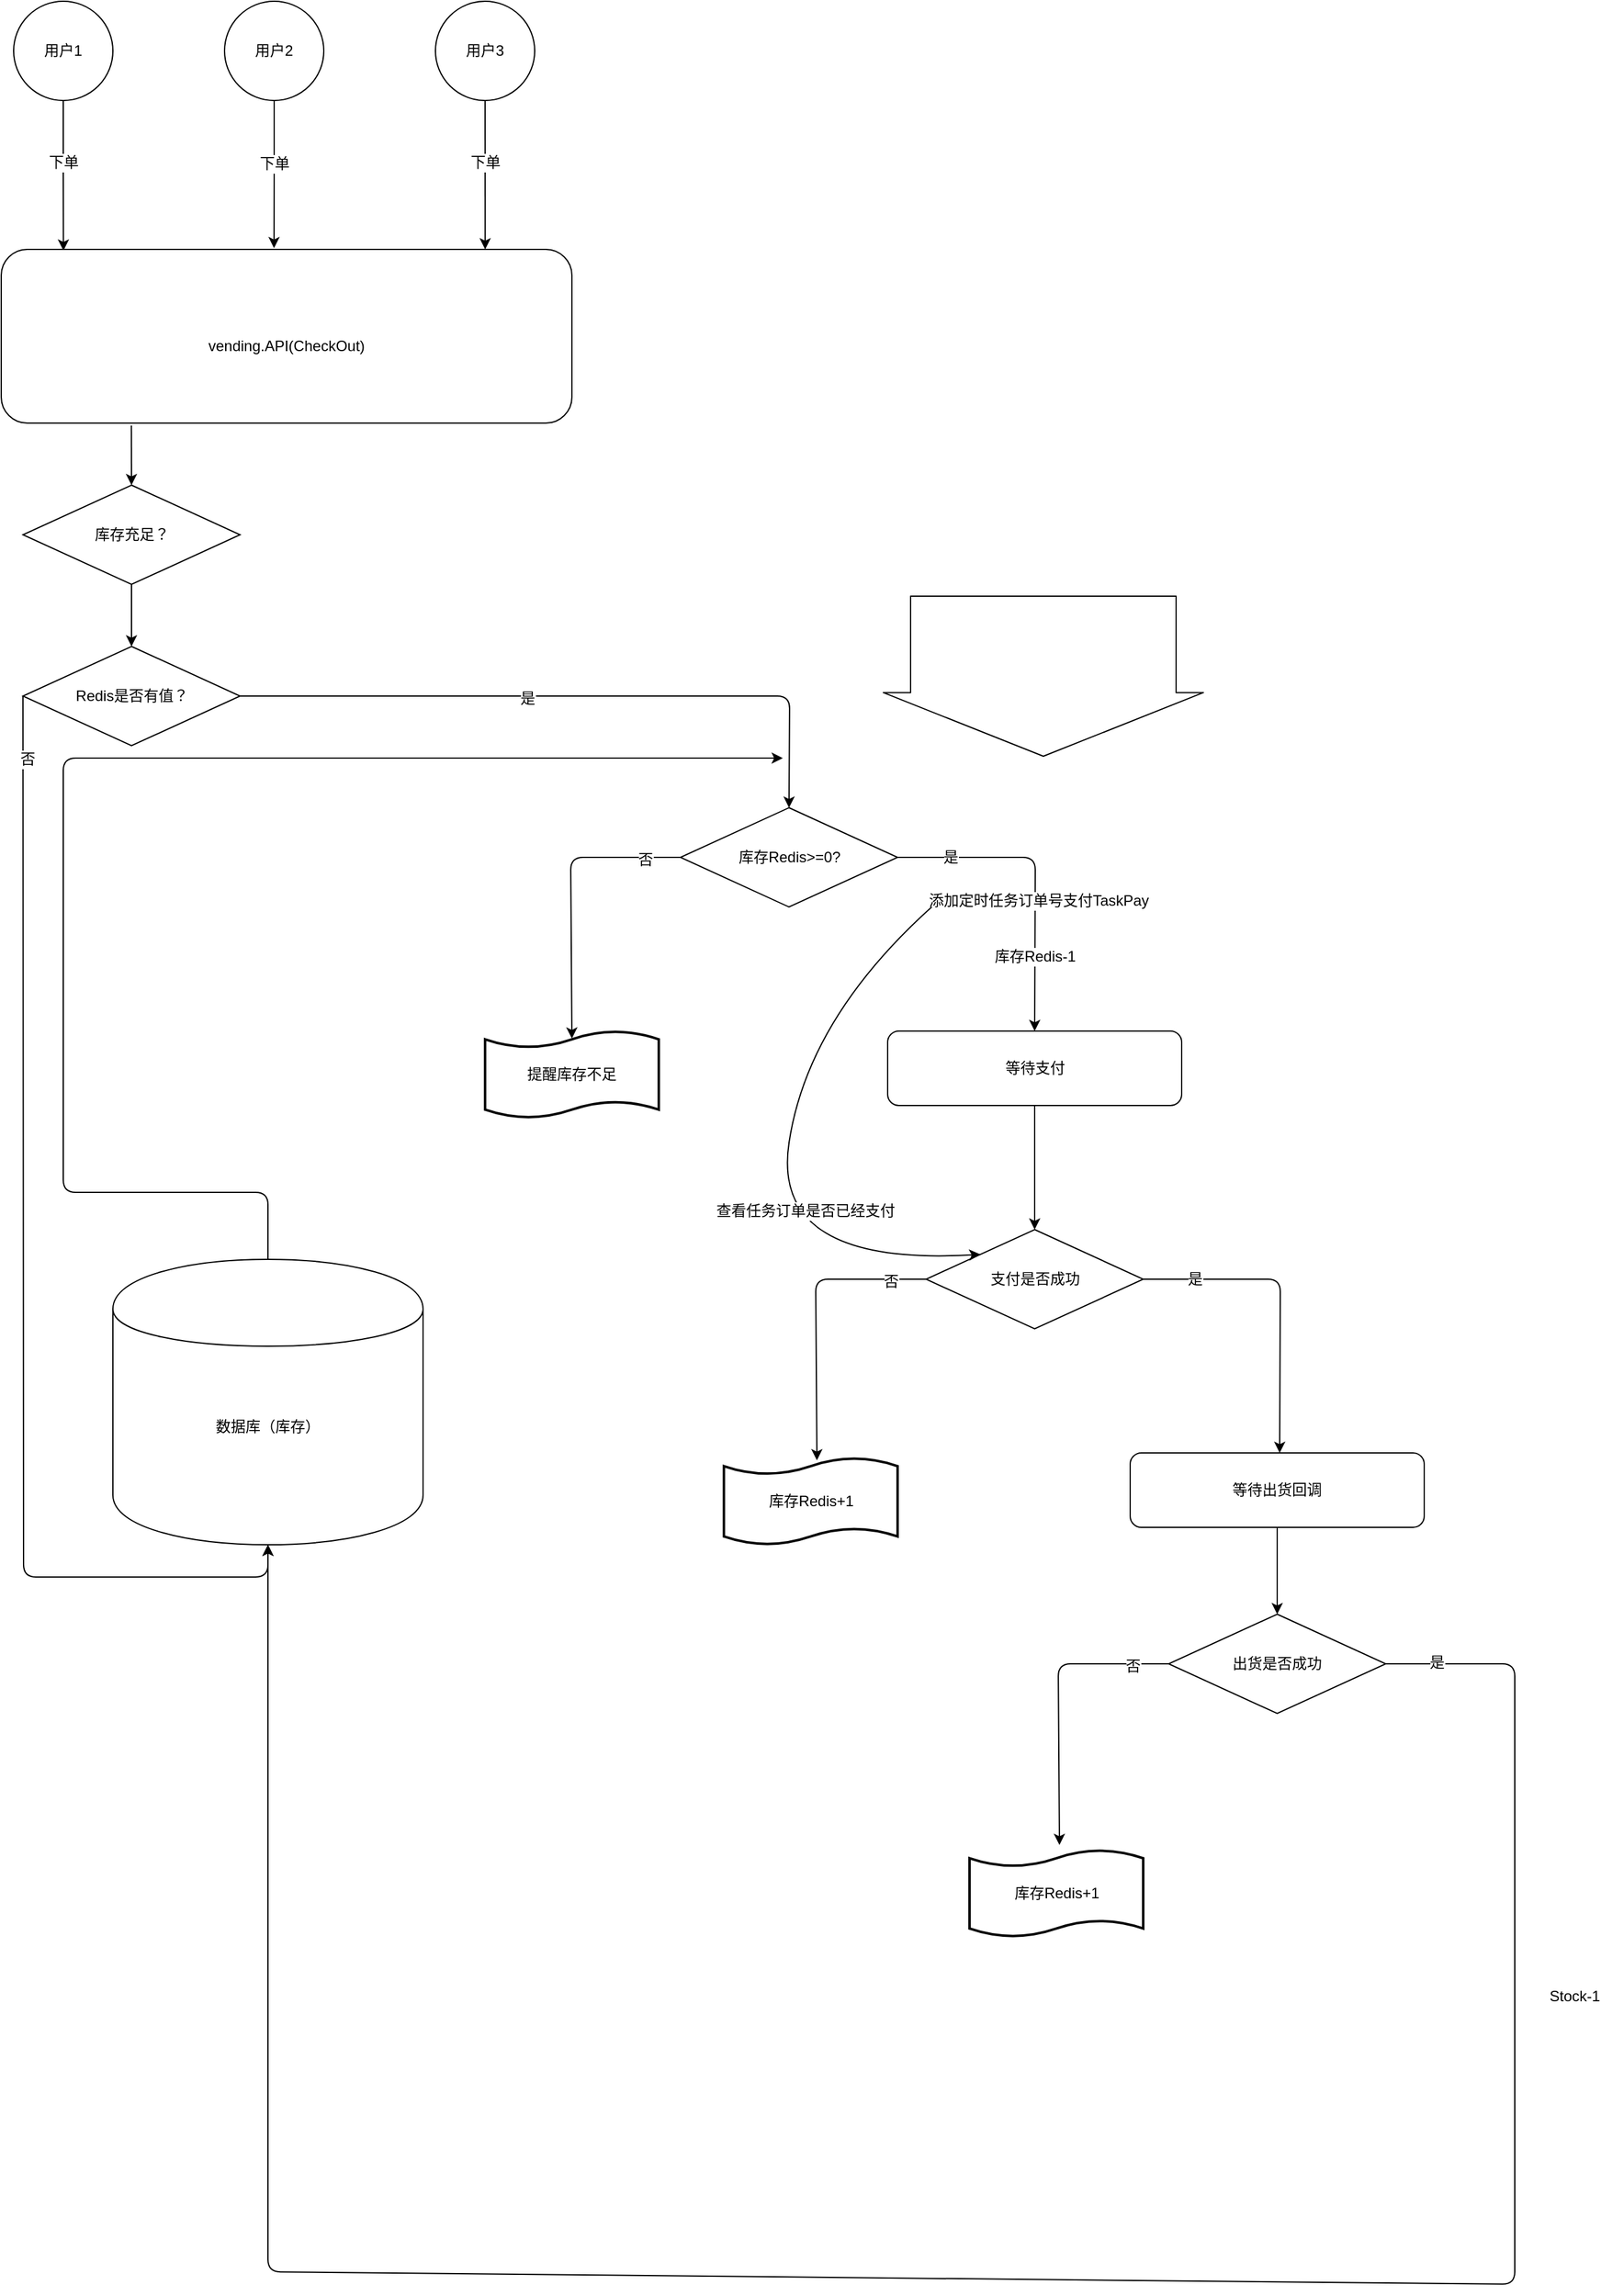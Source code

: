 <mxfile version="10.5.3" type="github"><diagram id="-4kzwGjPp0YoTaf24D5y" name="ç¬¬ 1 é¡µ"><mxGraphModel dx="1075" dy="695" grid="1" gridSize="10" guides="1" tooltips="1" connect="1" arrows="1" fold="1" page="1" pageScale="1" pageWidth="827" pageHeight="1169" math="0" shadow="0"><root><mxCell id="0"/><mxCell id="1" parent="0"/><mxCell id="LSyAYEil4Msc9BgaxXhF-6" style="edgeStyle=orthogonalEdgeStyle;rounded=0;orthogonalLoop=1;jettySize=auto;html=1;exitX=0.5;exitY=1;exitDx=0;exitDy=0;entryX=0.109;entryY=0.007;entryDx=0;entryDy=0;entryPerimeter=0;" parent="1" source="3ba6V8PA6-8waUKWH-R8-1" target="LSyAYEil4Msc9BgaxXhF-4" edge="1"><mxGeometry relative="1" as="geometry"/></mxCell><mxCell id="LSyAYEil4Msc9BgaxXhF-15" value="下单" style="text;html=1;resizable=0;points=[];align=center;verticalAlign=middle;labelBackgroundColor=#ffffff;" parent="LSyAYEil4Msc9BgaxXhF-6" vertex="1" connectable="0"><mxGeometry x="-0.759" y="-1" relative="1" as="geometry"><mxPoint x="1" y="35" as="offset"/></mxGeometry></mxCell><mxCell id="3ba6V8PA6-8waUKWH-R8-1" value="用户1" style="ellipse;whiteSpace=wrap;html=1;aspect=fixed;" parent="1" vertex="1"><mxGeometry x="150" y="40" width="80" height="80" as="geometry"/></mxCell><mxCell id="LSyAYEil4Msc9BgaxXhF-2" value="用户2" style="ellipse;whiteSpace=wrap;html=1;aspect=fixed;" parent="1" vertex="1"><mxGeometry x="320" y="40" width="80" height="80" as="geometry"/></mxCell><mxCell id="LSyAYEil4Msc9BgaxXhF-3" value="用户3" style="ellipse;whiteSpace=wrap;html=1;aspect=fixed;" parent="1" vertex="1"><mxGeometry x="490" y="40" width="80" height="80" as="geometry"/></mxCell><mxCell id="LSyAYEil4Msc9BgaxXhF-4" value="&lt;div&gt;&lt;br&gt;&lt;/div&gt;&lt;div&gt;vending.API(CheckOut)&lt;br&gt;&lt;/div&gt;" style="rounded=1;whiteSpace=wrap;html=1;" parent="1" vertex="1"><mxGeometry x="140" y="240" width="460" height="140" as="geometry"/></mxCell><mxCell id="LSyAYEil4Msc9BgaxXhF-7" style="edgeStyle=orthogonalEdgeStyle;rounded=0;orthogonalLoop=1;jettySize=auto;html=1;exitX=0.5;exitY=1;exitDx=0;exitDy=0;entryX=0.478;entryY=-0.007;entryDx=0;entryDy=0;entryPerimeter=0;" parent="1" source="LSyAYEil4Msc9BgaxXhF-2" target="LSyAYEil4Msc9BgaxXhF-4" edge="1"><mxGeometry relative="1" as="geometry"><mxPoint x="340" y="130" as="sourcePoint"/><mxPoint x="340" y="221" as="targetPoint"/></mxGeometry></mxCell><mxCell id="LSyAYEil4Msc9BgaxXhF-16" value="下单" style="text;html=1;resizable=0;points=[];align=center;verticalAlign=middle;labelBackgroundColor=#ffffff;" parent="LSyAYEil4Msc9BgaxXhF-7" vertex="1" connectable="0"><mxGeometry x="-0.707" y="-2" relative="1" as="geometry"><mxPoint x="2" y="33" as="offset"/></mxGeometry></mxCell><mxCell id="LSyAYEil4Msc9BgaxXhF-9" value="" style="endArrow=classic;html=1;exitX=0.5;exitY=1;exitDx=0;exitDy=0;entryX=0.848;entryY=0;entryDx=0;entryDy=0;entryPerimeter=0;" parent="1" source="LSyAYEil4Msc9BgaxXhF-3" target="LSyAYEil4Msc9BgaxXhF-4" edge="1"><mxGeometry width="50" height="50" relative="1" as="geometry"><mxPoint x="140" y="420" as="sourcePoint"/><mxPoint x="190" y="370" as="targetPoint"/></mxGeometry></mxCell><mxCell id="LSyAYEil4Msc9BgaxXhF-17" value="下单" style="text;html=1;resizable=0;points=[];align=center;verticalAlign=middle;labelBackgroundColor=#ffffff;" parent="LSyAYEil4Msc9BgaxXhF-9" vertex="1" connectable="0"><mxGeometry x="-0.658" y="4" relative="1" as="geometry"><mxPoint x="-4" y="29" as="offset"/></mxGeometry></mxCell><mxCell id="LSyAYEil4Msc9BgaxXhF-19" value="数据库（库存）" style="shape=cylinder;whiteSpace=wrap;html=1;boundedLbl=1;backgroundOutline=1;" parent="1" vertex="1"><mxGeometry x="230" y="1054" width="250" height="230" as="geometry"/></mxCell><mxCell id="LSyAYEil4Msc9BgaxXhF-20" value="等待支付" style="rounded=1;whiteSpace=wrap;html=1;" parent="1" vertex="1"><mxGeometry x="854.5" y="870" width="237" height="60" as="geometry"/></mxCell><mxCell id="LSyAYEil4Msc9BgaxXhF-23" value="" style="shape=flexArrow;endArrow=classic;html=1;endWidth=43;endSize=16.76;width=214;" parent="1" edge="1"><mxGeometry width="50" height="50" relative="1" as="geometry"><mxPoint x="980" y="519" as="sourcePoint"/><mxPoint x="980" y="649" as="targetPoint"/></mxGeometry></mxCell><mxCell id="LSyAYEil4Msc9BgaxXhF-24" value="" style="endArrow=classic;html=1;exitX=0.228;exitY=1.014;exitDx=0;exitDy=0;exitPerimeter=0;entryX=0.5;entryY=0;entryDx=0;entryDy=0;" parent="1" source="LSyAYEil4Msc9BgaxXhF-4" target="LSyAYEil4Msc9BgaxXhF-26" edge="1"><mxGeometry width="50" height="50" relative="1" as="geometry"><mxPoint x="300" y="630" as="sourcePoint"/><mxPoint x="245" y="470" as="targetPoint"/></mxGeometry></mxCell><mxCell id="LSyAYEil4Msc9BgaxXhF-27" style="edgeStyle=orthogonalEdgeStyle;rounded=0;orthogonalLoop=1;jettySize=auto;html=1;entryX=0.5;entryY=0;entryDx=0;entryDy=0;" parent="1" source="LSyAYEil4Msc9BgaxXhF-26" target="LSyAYEil4Msc9BgaxXhF-28" edge="1"><mxGeometry relative="1" as="geometry"><mxPoint x="245" y="580" as="targetPoint"/></mxGeometry></mxCell><mxCell id="LSyAYEil4Msc9BgaxXhF-26" value="库存充足？&lt;br&gt;" style="rhombus;whiteSpace=wrap;html=1;" parent="1" vertex="1"><mxGeometry x="157.5" y="430" width="175" height="80" as="geometry"/></mxCell><mxCell id="LSyAYEil4Msc9BgaxXhF-28" value="Redis是否有值？" style="rhombus;whiteSpace=wrap;html=1;" parent="1" vertex="1"><mxGeometry x="157.5" y="560" width="175" height="80" as="geometry"/></mxCell><mxCell id="LSyAYEil4Msc9BgaxXhF-33" value="库存Redis&amp;gt;=0?" style="rhombus;whiteSpace=wrap;html=1;" parent="1" vertex="1"><mxGeometry x="687.5" y="690" width="175" height="80" as="geometry"/></mxCell><mxCell id="LSyAYEil4Msc9BgaxXhF-36" value="" style="endArrow=classic;html=1;exitX=0;exitY=0.5;exitDx=0;exitDy=0;entryX=0.5;entryY=1;entryDx=0;entryDy=0;" parent="1" source="LSyAYEil4Msc9BgaxXhF-28" target="LSyAYEil4Msc9BgaxXhF-19" edge="1"><mxGeometry width="50" height="50" relative="1" as="geometry"><mxPoint x="157.5" y="810" as="sourcePoint"/><mxPoint x="150" y="1080" as="targetPoint"/><Array as="points"><mxPoint x="158" y="1310"/><mxPoint x="355" y="1310"/></Array></mxGeometry></mxCell><mxCell id="LSyAYEil4Msc9BgaxXhF-42" value="否" style="text;html=1;resizable=0;points=[];align=center;verticalAlign=middle;labelBackgroundColor=#ffffff;" parent="LSyAYEil4Msc9BgaxXhF-36" vertex="1" connectable="0"><mxGeometry x="-0.891" y="3" relative="1" as="geometry"><mxPoint as="offset"/></mxGeometry></mxCell><mxCell id="LSyAYEil4Msc9BgaxXhF-37" value="" style="endArrow=classic;html=1;exitX=0.5;exitY=0;exitDx=0;exitDy=0;" parent="1" source="LSyAYEil4Msc9BgaxXhF-19" edge="1"><mxGeometry width="50" height="50" relative="1" as="geometry"><mxPoint x="240" y="990" as="sourcePoint"/><mxPoint x="770" y="650" as="targetPoint"/><Array as="points"><mxPoint x="355" y="1000"/><mxPoint x="190" y="1000"/><mxPoint x="190" y="650"/></Array></mxGeometry></mxCell><mxCell id="LSyAYEil4Msc9BgaxXhF-40" value="" style="endArrow=classic;html=1;exitX=1;exitY=0.5;exitDx=0;exitDy=0;entryX=0.5;entryY=0;entryDx=0;entryDy=0;" parent="1" source="LSyAYEil4Msc9BgaxXhF-28" target="LSyAYEil4Msc9BgaxXhF-33" edge="1"><mxGeometry width="50" height="50" relative="1" as="geometry"><mxPoint x="607.5" y="600" as="sourcePoint"/><mxPoint x="699.5" y="790" as="targetPoint"/><Array as="points"><mxPoint x="775.5" y="600"/></Array></mxGeometry></mxCell><mxCell id="LSyAYEil4Msc9BgaxXhF-41" value="是" style="text;html=1;resizable=0;points=[];align=center;verticalAlign=middle;labelBackgroundColor=#ffffff;" parent="LSyAYEil4Msc9BgaxXhF-40" vertex="1" connectable="0"><mxGeometry x="-0.132" y="-2" relative="1" as="geometry"><mxPoint as="offset"/></mxGeometry></mxCell><mxCell id="LSyAYEil4Msc9BgaxXhF-44" value="" style="endArrow=classic;html=1;exitX=1;exitY=0.5;exitDx=0;exitDy=0;entryX=0.5;entryY=0;entryDx=0;entryDy=0;" parent="1" source="LSyAYEil4Msc9BgaxXhF-33" target="LSyAYEil4Msc9BgaxXhF-20" edge="1"><mxGeometry width="50" height="50" relative="1" as="geometry"><mxPoint x="617.5" y="610" as="sourcePoint"/><mxPoint x="785.5" y="700" as="targetPoint"/><Array as="points"><mxPoint x="973.5" y="730"/></Array></mxGeometry></mxCell><mxCell id="LSyAYEil4Msc9BgaxXhF-45" value="是" style="text;html=1;resizable=0;points=[];align=center;verticalAlign=middle;labelBackgroundColor=#ffffff;" parent="LSyAYEil4Msc9BgaxXhF-44" vertex="1" connectable="0"><mxGeometry x="-0.132" y="-2" relative="1" as="geometry"><mxPoint x="-67" y="-2" as="offset"/></mxGeometry></mxCell><mxCell id="LSyAYEil4Msc9BgaxXhF-47" value="库存Redis-1" style="text;html=1;resizable=0;points=[];align=center;verticalAlign=middle;labelBackgroundColor=#ffffff;" parent="LSyAYEil4Msc9BgaxXhF-44" vertex="1" connectable="0"><mxGeometry x="0.361" y="1" relative="1" as="geometry"><mxPoint x="-1.5" y="19.5" as="offset"/></mxGeometry></mxCell><mxCell id="LSyAYEil4Msc9BgaxXhF-60" value="添加定时任务订单号支付TaskPay" style="text;html=1;resizable=0;points=[];align=center;verticalAlign=middle;labelBackgroundColor=#ffffff;" parent="LSyAYEil4Msc9BgaxXhF-44" vertex="1" connectable="0"><mxGeometry x="-0.118" y="-35" relative="1" as="geometry"><mxPoint x="3" as="offset"/></mxGeometry></mxCell><mxCell id="LSyAYEil4Msc9BgaxXhF-48" value="&lt;div&gt;支付是否成功&lt;/div&gt;" style="rhombus;whiteSpace=wrap;html=1;" parent="1" vertex="1"><mxGeometry x="885.5" y="1030" width="175" height="80" as="geometry"/></mxCell><mxCell id="LSyAYEil4Msc9BgaxXhF-49" value="" style="endArrow=classic;html=1;exitX=0;exitY=0.5;exitDx=0;exitDy=0;entryX=0.5;entryY=0.086;entryDx=0;entryDy=0;entryPerimeter=0;" parent="1" source="LSyAYEil4Msc9BgaxXhF-33" target="LSyAYEil4Msc9BgaxXhF-53" edge="1"><mxGeometry width="50" height="50" relative="1" as="geometry"><mxPoint x="873" y="740" as="sourcePoint"/><mxPoint x="599" y="870" as="targetPoint"/><Array as="points"><mxPoint x="599" y="730"/></Array></mxGeometry></mxCell><mxCell id="LSyAYEil4Msc9BgaxXhF-52" value="否" style="text;html=1;resizable=0;points=[];align=center;verticalAlign=middle;labelBackgroundColor=#ffffff;" parent="LSyAYEil4Msc9BgaxXhF-49" vertex="1" connectable="0"><mxGeometry x="-0.755" y="2" relative="1" as="geometry"><mxPoint as="offset"/></mxGeometry></mxCell><mxCell id="LSyAYEil4Msc9BgaxXhF-53" value="提醒库存不足" style="shape=tape;whiteSpace=wrap;html=1;strokeWidth=2;size=0.19" parent="1" vertex="1"><mxGeometry x="530" y="870" width="140" height="70" as="geometry"/></mxCell><mxCell id="LSyAYEil4Msc9BgaxXhF-54" value="" style="endArrow=classic;html=1;exitX=0.5;exitY=1;exitDx=0;exitDy=0;" parent="1" source="LSyAYEil4Msc9BgaxXhF-20" target="LSyAYEil4Msc9BgaxXhF-48" edge="1"><mxGeometry width="50" height="50" relative="1" as="geometry"><mxPoint x="854.5" y="1260" as="sourcePoint"/><mxPoint x="904.5" y="1210" as="targetPoint"/></mxGeometry></mxCell><mxCell id="LSyAYEil4Msc9BgaxXhF-55" value="" style="endArrow=classic;html=1;exitX=1;exitY=0.5;exitDx=0;exitDy=0;entryX=0.5;entryY=0;entryDx=0;entryDy=0;" parent="1" edge="1"><mxGeometry width="50" height="50" relative="1" as="geometry"><mxPoint x="1060.5" y="1070" as="sourcePoint"/><mxPoint x="1170.5" y="1210" as="targetPoint"/><Array as="points"><mxPoint x="1171" y="1070"/></Array></mxGeometry></mxCell><mxCell id="LSyAYEil4Msc9BgaxXhF-56" value="是" style="text;html=1;resizable=0;points=[];align=center;verticalAlign=middle;labelBackgroundColor=#ffffff;" parent="LSyAYEil4Msc9BgaxXhF-55" vertex="1" connectable="0"><mxGeometry x="-0.132" y="-2" relative="1" as="geometry"><mxPoint x="-67" y="-2" as="offset"/></mxGeometry></mxCell><mxCell id="LSyAYEil4Msc9BgaxXhF-61" value="" style="curved=1;endArrow=classic;html=1;entryX=0;entryY=0;entryDx=0;entryDy=0;" parent="1" target="LSyAYEil4Msc9BgaxXhF-48" edge="1"><mxGeometry width="50" height="50" relative="1" as="geometry"><mxPoint x="890" y="770" as="sourcePoint"/><mxPoint x="830" y="1040" as="targetPoint"/><Array as="points"><mxPoint x="790" y="860"/><mxPoint x="760" y="1060"/></Array></mxGeometry></mxCell><mxCell id="LSyAYEil4Msc9BgaxXhF-62" value="查看任务订单是否已经支付" style="text;html=1;resizable=0;points=[];align=center;verticalAlign=middle;labelBackgroundColor=#ffffff;" parent="LSyAYEil4Msc9BgaxXhF-61" vertex="1" connectable="0"><mxGeometry x="0.135" y="21" relative="1" as="geometry"><mxPoint as="offset"/></mxGeometry></mxCell><mxCell id="LSyAYEil4Msc9BgaxXhF-63" value="" style="endArrow=classic;html=1;exitX=0;exitY=0.5;exitDx=0;exitDy=0;entryX=0.5;entryY=0.086;entryDx=0;entryDy=0;entryPerimeter=0;" parent="1" edge="1"><mxGeometry width="50" height="50" relative="1" as="geometry"><mxPoint x="885.5" y="1070" as="sourcePoint"/><mxPoint x="797.5" y="1216" as="targetPoint"/><Array as="points"><mxPoint x="796.5" y="1070"/></Array></mxGeometry></mxCell><mxCell id="LSyAYEil4Msc9BgaxXhF-64" value="否" style="text;html=1;resizable=0;points=[];align=center;verticalAlign=middle;labelBackgroundColor=#ffffff;" parent="LSyAYEil4Msc9BgaxXhF-63" vertex="1" connectable="0"><mxGeometry x="-0.755" y="2" relative="1" as="geometry"><mxPoint as="offset"/></mxGeometry></mxCell><mxCell id="LSyAYEil4Msc9BgaxXhF-66" value="库存Redis+1" style="shape=tape;whiteSpace=wrap;html=1;strokeWidth=2;size=0.19" parent="1" vertex="1"><mxGeometry x="722.5" y="1214" width="140" height="70" as="geometry"/></mxCell><mxCell id="LSyAYEil4Msc9BgaxXhF-67" value="等待出货回调" style="rounded=1;whiteSpace=wrap;html=1;" parent="1" vertex="1"><mxGeometry x="1050" y="1210" width="237" height="60" as="geometry"/></mxCell><mxCell id="LSyAYEil4Msc9BgaxXhF-68" value="" style="endArrow=classic;html=1;entryX=0.5;entryY=1;entryDx=0;entryDy=0;exitX=1;exitY=0.5;exitDx=0;exitDy=0;" parent="1" source="LSyAYEil4Msc9BgaxXhF-70" target="LSyAYEil4Msc9BgaxXhF-19" edge="1"><mxGeometry width="50" height="50" relative="1" as="geometry"><mxPoint x="1360" y="1380" as="sourcePoint"/><mxPoint x="360" y="1440" as="targetPoint"/><Array as="points"><mxPoint x="1360" y="1380"/><mxPoint x="1360" y="1880"/><mxPoint x="355" y="1870"/></Array></mxGeometry></mxCell><mxCell id="LSyAYEil4Msc9BgaxXhF-69" value="Stock-1" style="text;html=1;resizable=0;points=[];align=center;verticalAlign=middle;labelBackgroundColor=#ffffff;" parent="LSyAYEil4Msc9BgaxXhF-68" vertex="1" connectable="0"><mxGeometry x="-0.225" y="4" relative="1" as="geometry"><mxPoint x="294" y="-234" as="offset"/></mxGeometry></mxCell><mxCell id="LSyAYEil4Msc9BgaxXhF-76" value="是" style="text;html=1;resizable=0;points=[];align=center;verticalAlign=middle;labelBackgroundColor=#ffffff;" parent="LSyAYEil4Msc9BgaxXhF-68" vertex="1" connectable="0"><mxGeometry x="-0.963" y="1" relative="1" as="geometry"><mxPoint as="offset"/></mxGeometry></mxCell><mxCell id="LSyAYEil4Msc9BgaxXhF-70" value="&lt;div&gt;出货是否成功&lt;/div&gt;" style="rhombus;whiteSpace=wrap;html=1;" parent="1" vertex="1"><mxGeometry x="1081" y="1340" width="175" height="80" as="geometry"/></mxCell><mxCell id="LSyAYEil4Msc9BgaxXhF-71" value="" style="endArrow=classic;html=1;exitX=0.5;exitY=1;exitDx=0;exitDy=0;entryX=0.5;entryY=0;entryDx=0;entryDy=0;" parent="1" source="LSyAYEil4Msc9BgaxXhF-67" target="LSyAYEil4Msc9BgaxXhF-70" edge="1"><mxGeometry width="50" height="50" relative="1" as="geometry"><mxPoint x="620" y="1780" as="sourcePoint"/><mxPoint x="670" y="1730" as="targetPoint"/></mxGeometry></mxCell><mxCell id="LSyAYEil4Msc9BgaxXhF-74" value="" style="endArrow=classic;html=1;exitX=0;exitY=0.5;exitDx=0;exitDy=0;entryX=0.5;entryY=0.086;entryDx=0;entryDy=0;entryPerimeter=0;" parent="1" edge="1"><mxGeometry width="50" height="50" relative="1" as="geometry"><mxPoint x="1081" y="1380" as="sourcePoint"/><mxPoint x="993" y="1526" as="targetPoint"/><Array as="points"><mxPoint x="992" y="1380"/></Array></mxGeometry></mxCell><mxCell id="LSyAYEil4Msc9BgaxXhF-75" value="否" style="text;html=1;resizable=0;points=[];align=center;verticalAlign=middle;labelBackgroundColor=#ffffff;" parent="LSyAYEil4Msc9BgaxXhF-74" vertex="1" connectable="0"><mxGeometry x="-0.755" y="2" relative="1" as="geometry"><mxPoint as="offset"/></mxGeometry></mxCell><mxCell id="_CvW28-MTFuRluusmJPX-1" value="库存Redis+1" style="shape=tape;whiteSpace=wrap;html=1;strokeWidth=2;size=0.19" vertex="1" parent="1"><mxGeometry x="920.5" y="1530" width="140" height="70" as="geometry"/></mxCell></root></mxGraphModel></diagram></mxfile>